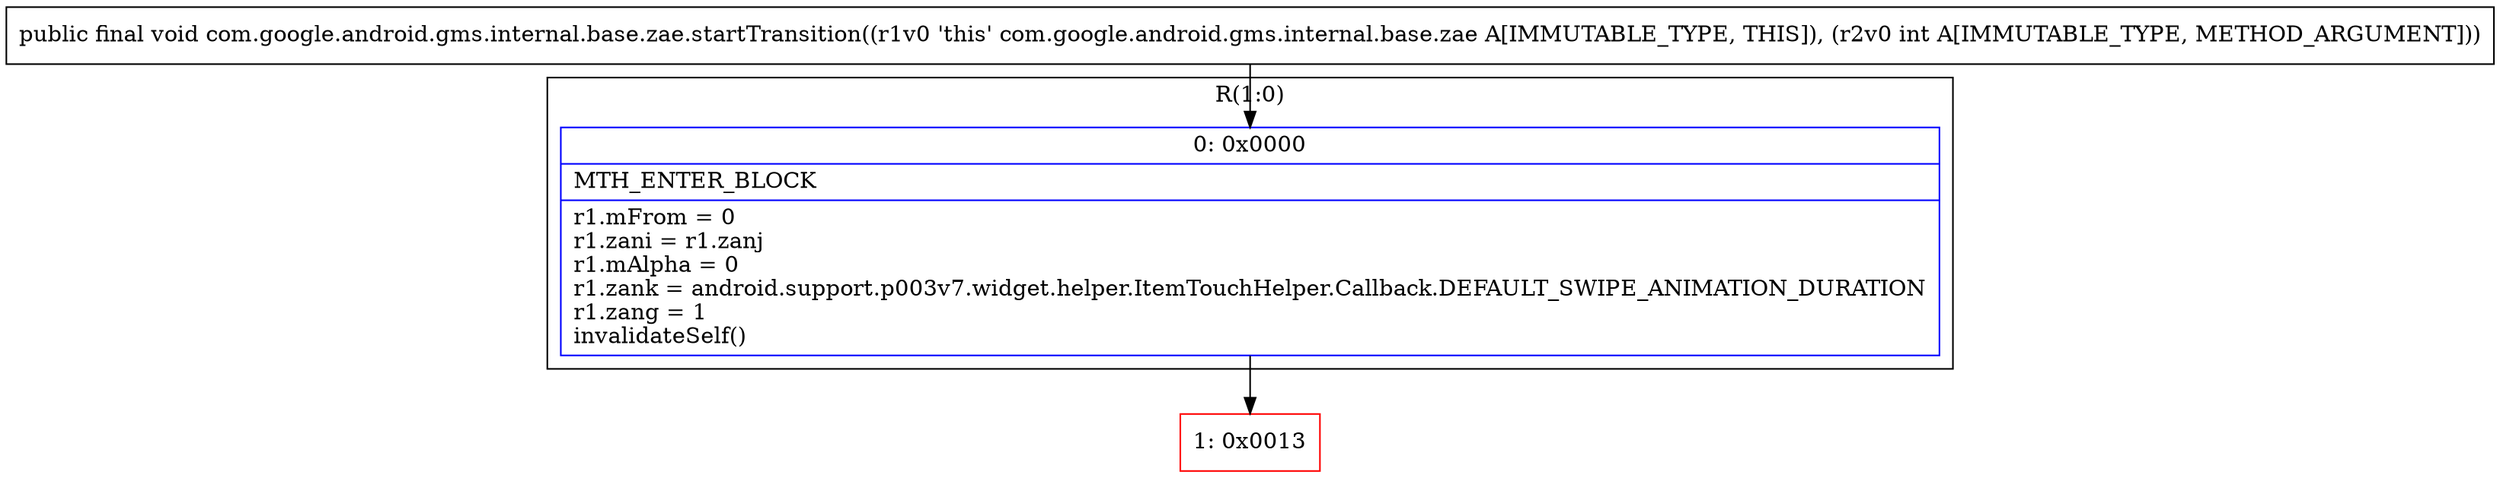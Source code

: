 digraph "CFG forcom.google.android.gms.internal.base.zae.startTransition(I)V" {
subgraph cluster_Region_70031392 {
label = "R(1:0)";
node [shape=record,color=blue];
Node_0 [shape=record,label="{0\:\ 0x0000|MTH_ENTER_BLOCK\l|r1.mFrom = 0\lr1.zani = r1.zanj\lr1.mAlpha = 0\lr1.zank = android.support.p003v7.widget.helper.ItemTouchHelper.Callback.DEFAULT_SWIPE_ANIMATION_DURATION\lr1.zang = 1\linvalidateSelf()\l}"];
}
Node_1 [shape=record,color=red,label="{1\:\ 0x0013}"];
MethodNode[shape=record,label="{public final void com.google.android.gms.internal.base.zae.startTransition((r1v0 'this' com.google.android.gms.internal.base.zae A[IMMUTABLE_TYPE, THIS]), (r2v0 int A[IMMUTABLE_TYPE, METHOD_ARGUMENT])) }"];
MethodNode -> Node_0;
Node_0 -> Node_1;
}

